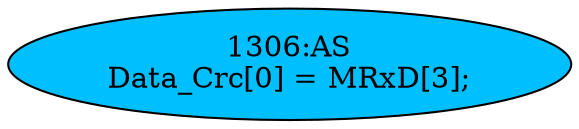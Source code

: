 strict digraph "" {
	node [label="\N"];
	"1306:AS"	 [ast="<pyverilog.vparser.ast.Assign object at 0x7fb430332790>",
		def_var="['Data_Crc']",
		fillcolor=deepskyblue,
		label="1306:AS
Data_Crc[0] = MRxD[3];",
		statements="[]",
		style=filled,
		typ=Assign,
		use_var="['MRxD']"];
}
